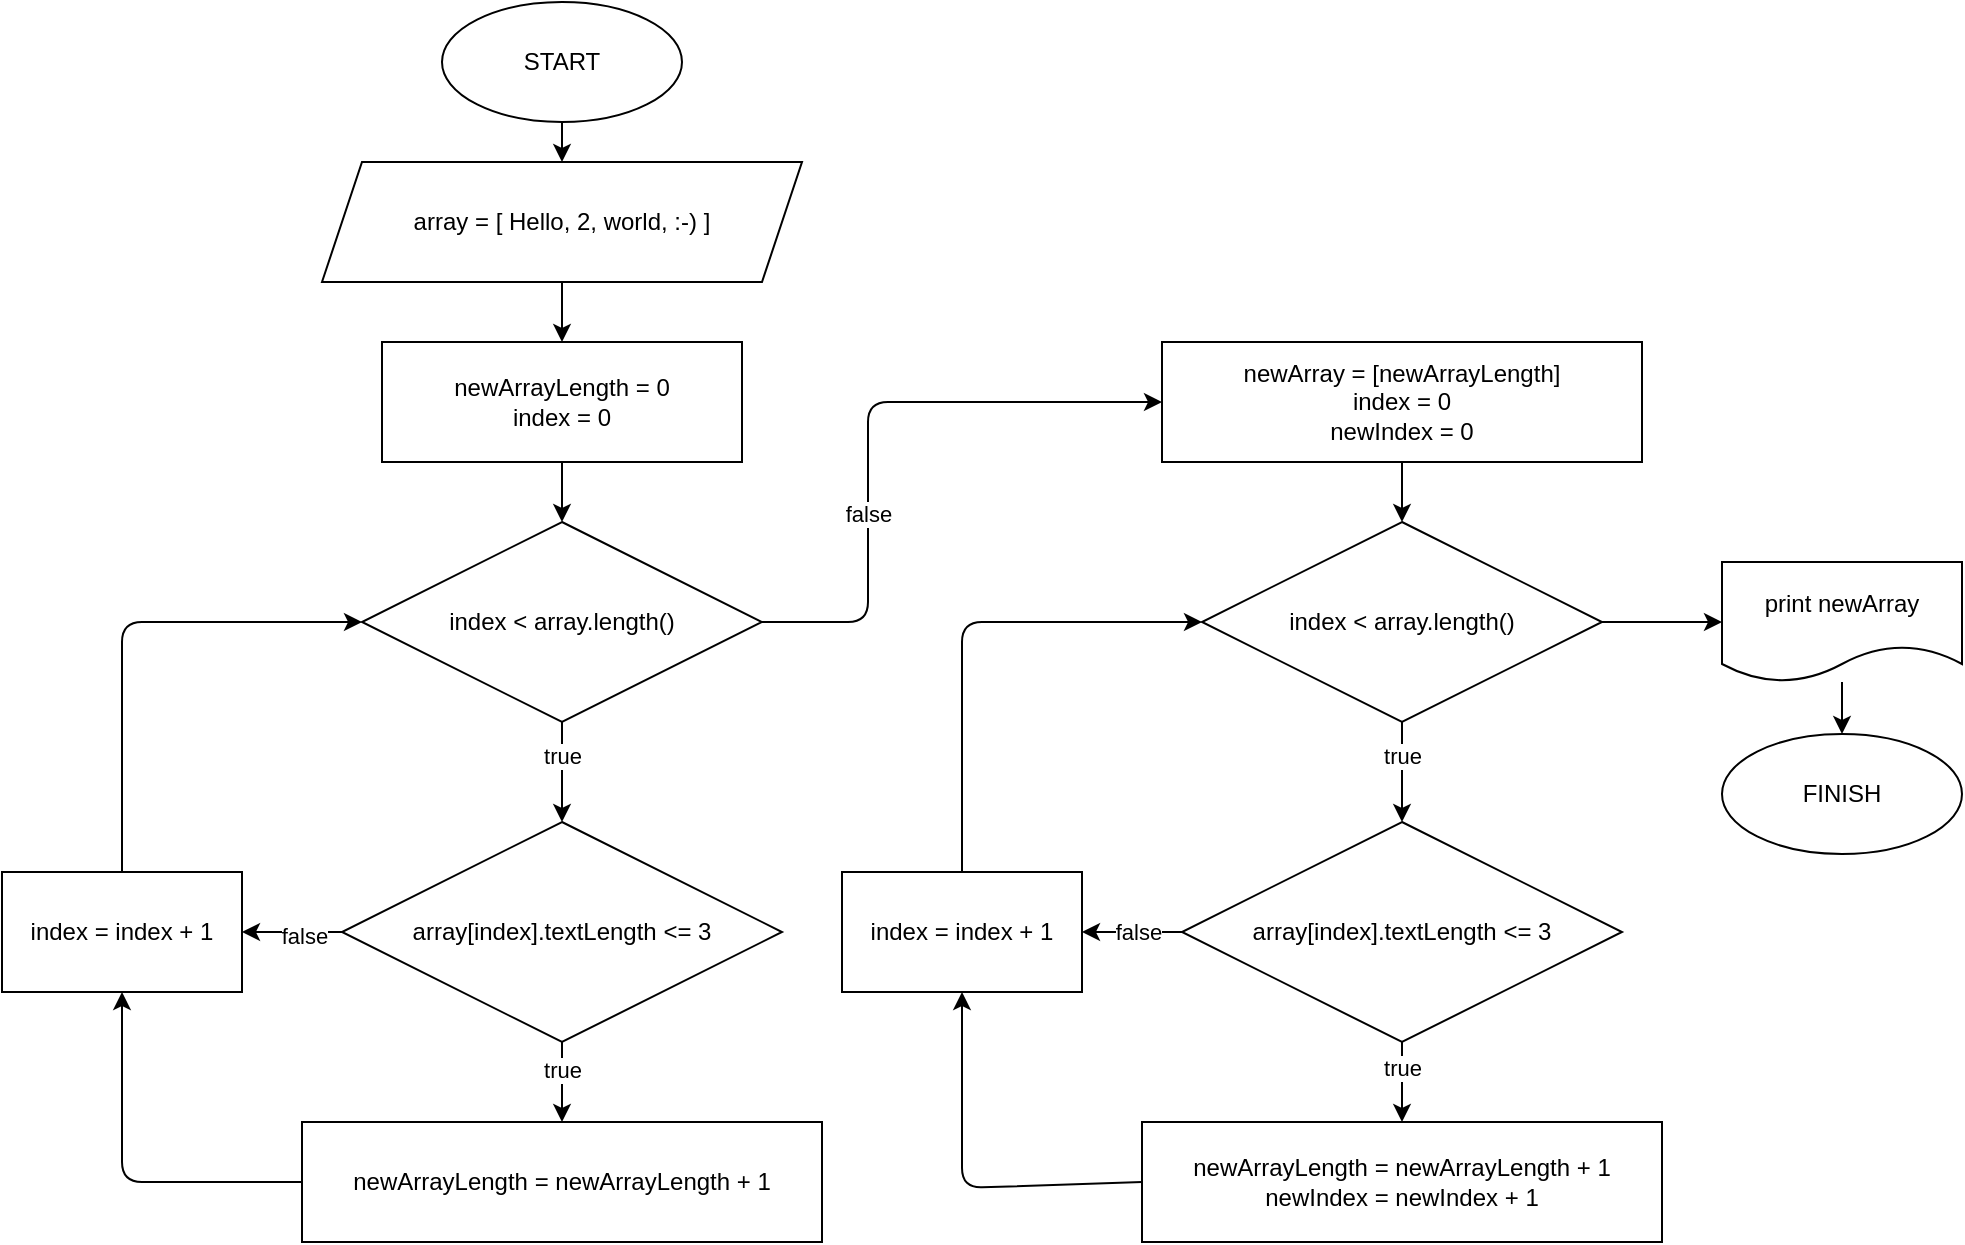 <mxfile>
    <diagram id="iGOZ2AfkWjS7ZoOoIpz2" name="Страница 1">
        <mxGraphModel dx="1314" dy="613" grid="0" gridSize="10" guides="1" tooltips="1" connect="1" arrows="1" fold="1" page="0" pageScale="1" pageWidth="827" pageHeight="1169" math="0" shadow="0">
            <root>
                <mxCell id="0"/>
                <mxCell id="1" parent="0"/>
                <mxCell id="7" value="" style="edgeStyle=none;html=1;" edge="1" parent="1" source="3" target="6">
                    <mxGeometry relative="1" as="geometry"/>
                </mxCell>
                <mxCell id="3" value="START" style="ellipse;whiteSpace=wrap;html=1;" vertex="1" parent="1">
                    <mxGeometry x="568" y="75" width="120" height="60" as="geometry"/>
                </mxCell>
                <mxCell id="9" value="" style="edgeStyle=none;html=1;" edge="1" parent="1" source="6" target="8">
                    <mxGeometry relative="1" as="geometry"/>
                </mxCell>
                <mxCell id="6" value="array = [ Hello, 2, world, :-) ]" style="shape=parallelogram;perimeter=parallelogramPerimeter;whiteSpace=wrap;html=1;fixedSize=1;" vertex="1" parent="1">
                    <mxGeometry x="508" y="155" width="240" height="60" as="geometry"/>
                </mxCell>
                <mxCell id="11" value="" style="edgeStyle=none;html=1;" edge="1" parent="1" source="8" target="10">
                    <mxGeometry relative="1" as="geometry"/>
                </mxCell>
                <mxCell id="8" value="newArrayLength = 0&lt;br&gt;index = 0" style="whiteSpace=wrap;html=1;" vertex="1" parent="1">
                    <mxGeometry x="538" y="245" width="180" height="60" as="geometry"/>
                </mxCell>
                <mxCell id="13" value="" style="edgeStyle=none;html=1;" edge="1" parent="1" source="10" target="12">
                    <mxGeometry relative="1" as="geometry"/>
                </mxCell>
                <mxCell id="14" value="true" style="edgeLabel;html=1;align=center;verticalAlign=middle;resizable=0;points=[];" vertex="1" connectable="0" parent="13">
                    <mxGeometry x="-0.314" relative="1" as="geometry">
                        <mxPoint as="offset"/>
                    </mxGeometry>
                </mxCell>
                <mxCell id="24" value="" style="edgeStyle=none;html=1;exitX=1;exitY=0.5;exitDx=0;exitDy=0;entryX=0;entryY=0.5;entryDx=0;entryDy=0;" edge="1" parent="1" source="10" target="23">
                    <mxGeometry relative="1" as="geometry">
                        <Array as="points">
                            <mxPoint x="781" y="385"/>
                            <mxPoint x="781" y="275"/>
                        </Array>
                    </mxGeometry>
                </mxCell>
                <mxCell id="25" value="false" style="edgeLabel;html=1;align=center;verticalAlign=middle;resizable=0;points=[];" vertex="1" connectable="0" parent="24">
                    <mxGeometry x="-0.308" relative="1" as="geometry">
                        <mxPoint as="offset"/>
                    </mxGeometry>
                </mxCell>
                <mxCell id="10" value="index &amp;lt; array.length()" style="rhombus;whiteSpace=wrap;html=1;" vertex="1" parent="1">
                    <mxGeometry x="528" y="335" width="200" height="100" as="geometry"/>
                </mxCell>
                <mxCell id="16" value="" style="edgeStyle=none;html=1;" edge="1" parent="1" source="12" target="15">
                    <mxGeometry relative="1" as="geometry"/>
                </mxCell>
                <mxCell id="17" value="true" style="edgeLabel;html=1;align=center;verticalAlign=middle;resizable=0;points=[];" vertex="1" connectable="0" parent="16">
                    <mxGeometry x="-0.3" relative="1" as="geometry">
                        <mxPoint as="offset"/>
                    </mxGeometry>
                </mxCell>
                <mxCell id="19" value="" style="edgeStyle=none;html=1;" edge="1" parent="1" source="12" target="18">
                    <mxGeometry relative="1" as="geometry"/>
                </mxCell>
                <mxCell id="20" value="false" style="edgeLabel;html=1;align=center;verticalAlign=middle;resizable=0;points=[];" vertex="1" connectable="0" parent="19">
                    <mxGeometry x="-0.215" y="2" relative="1" as="geometry">
                        <mxPoint as="offset"/>
                    </mxGeometry>
                </mxCell>
                <mxCell id="12" value="array[index].textLength &amp;lt;= 3" style="rhombus;whiteSpace=wrap;html=1;" vertex="1" parent="1">
                    <mxGeometry x="518" y="485" width="220" height="110" as="geometry"/>
                </mxCell>
                <mxCell id="22" style="edgeStyle=none;html=1;exitX=0;exitY=0.5;exitDx=0;exitDy=0;entryX=0.5;entryY=1;entryDx=0;entryDy=0;" edge="1" parent="1" source="15" target="18">
                    <mxGeometry relative="1" as="geometry">
                        <Array as="points">
                            <mxPoint x="408" y="665"/>
                        </Array>
                    </mxGeometry>
                </mxCell>
                <mxCell id="15" value="newArrayLength = newArrayLength + 1" style="whiteSpace=wrap;html=1;" vertex="1" parent="1">
                    <mxGeometry x="498" y="635" width="260" height="60" as="geometry"/>
                </mxCell>
                <mxCell id="21" style="edgeStyle=none;html=1;entryX=0;entryY=0.5;entryDx=0;entryDy=0;" edge="1" parent="1" source="18" target="10">
                    <mxGeometry relative="1" as="geometry">
                        <Array as="points">
                            <mxPoint x="408" y="385"/>
                        </Array>
                    </mxGeometry>
                </mxCell>
                <mxCell id="18" value="index = index + 1" style="whiteSpace=wrap;html=1;" vertex="1" parent="1">
                    <mxGeometry x="348" y="510" width="120" height="60" as="geometry"/>
                </mxCell>
                <mxCell id="28" style="edgeStyle=none;html=1;exitX=0.5;exitY=1;exitDx=0;exitDy=0;entryX=0.5;entryY=0;entryDx=0;entryDy=0;" edge="1" parent="1" source="23" target="26">
                    <mxGeometry relative="1" as="geometry"/>
                </mxCell>
                <mxCell id="23" value="newArray = [newArrayLength]&lt;br&gt;index = 0&lt;br&gt;newIndex = 0" style="whiteSpace=wrap;html=1;" vertex="1" parent="1">
                    <mxGeometry x="928" y="245" width="240" height="60" as="geometry"/>
                </mxCell>
                <mxCell id="29" style="edgeStyle=none;html=1;exitX=0.5;exitY=1;exitDx=0;exitDy=0;entryX=0.5;entryY=0;entryDx=0;entryDy=0;" edge="1" parent="1" source="26" target="27">
                    <mxGeometry relative="1" as="geometry"/>
                </mxCell>
                <mxCell id="30" value="true" style="edgeLabel;html=1;align=center;verticalAlign=middle;resizable=0;points=[];" vertex="1" connectable="0" parent="29">
                    <mxGeometry x="-0.34" relative="1" as="geometry">
                        <mxPoint as="offset"/>
                    </mxGeometry>
                </mxCell>
                <mxCell id="40" value="" style="edgeStyle=none;html=1;" edge="1" parent="1" source="26" target="39">
                    <mxGeometry relative="1" as="geometry"/>
                </mxCell>
                <mxCell id="26" value="index &amp;lt; array.length()" style="rhombus;whiteSpace=wrap;html=1;" vertex="1" parent="1">
                    <mxGeometry x="948" y="335" width="200" height="100" as="geometry"/>
                </mxCell>
                <mxCell id="32" value="" style="edgeStyle=none;html=1;" edge="1" parent="1" source="27" target="31">
                    <mxGeometry relative="1" as="geometry"/>
                </mxCell>
                <mxCell id="33" value="false" style="edgeLabel;html=1;align=center;verticalAlign=middle;resizable=0;points=[];" vertex="1" connectable="0" parent="32">
                    <mxGeometry x="-0.094" relative="1" as="geometry">
                        <mxPoint as="offset"/>
                    </mxGeometry>
                </mxCell>
                <mxCell id="37" style="edgeStyle=none;html=1;exitX=0.5;exitY=1;exitDx=0;exitDy=0;entryX=0.5;entryY=0;entryDx=0;entryDy=0;" edge="1" parent="1" source="27" target="35">
                    <mxGeometry relative="1" as="geometry"/>
                </mxCell>
                <mxCell id="38" value="true" style="edgeLabel;html=1;align=center;verticalAlign=middle;resizable=0;points=[];" vertex="1" connectable="0" parent="37">
                    <mxGeometry x="-0.36" relative="1" as="geometry">
                        <mxPoint as="offset"/>
                    </mxGeometry>
                </mxCell>
                <mxCell id="27" value="array[index].textLength &amp;lt;= 3" style="rhombus;whiteSpace=wrap;html=1;" vertex="1" parent="1">
                    <mxGeometry x="938" y="485" width="220" height="110" as="geometry"/>
                </mxCell>
                <mxCell id="34" style="edgeStyle=none;html=1;exitX=0.5;exitY=0;exitDx=0;exitDy=0;entryX=0;entryY=0.5;entryDx=0;entryDy=0;" edge="1" parent="1" source="31" target="26">
                    <mxGeometry relative="1" as="geometry">
                        <Array as="points">
                            <mxPoint x="828" y="385"/>
                        </Array>
                    </mxGeometry>
                </mxCell>
                <mxCell id="31" value="index = index + 1" style="whiteSpace=wrap;html=1;" vertex="1" parent="1">
                    <mxGeometry x="768" y="510" width="120" height="60" as="geometry"/>
                </mxCell>
                <mxCell id="36" style="edgeStyle=none;html=1;exitX=0;exitY=0.5;exitDx=0;exitDy=0;entryX=0.5;entryY=1;entryDx=0;entryDy=0;" edge="1" parent="1" source="35" target="31">
                    <mxGeometry relative="1" as="geometry">
                        <Array as="points">
                            <mxPoint x="828" y="668"/>
                        </Array>
                    </mxGeometry>
                </mxCell>
                <mxCell id="35" value="newArrayLength = newArrayLength + 1&lt;br&gt;newIndex = newIndex + 1" style="whiteSpace=wrap;html=1;" vertex="1" parent="1">
                    <mxGeometry x="918" y="635" width="260" height="60" as="geometry"/>
                </mxCell>
                <mxCell id="42" value="" style="edgeStyle=none;html=1;" edge="1" parent="1" source="39" target="41">
                    <mxGeometry relative="1" as="geometry"/>
                </mxCell>
                <mxCell id="39" value="print newArray" style="shape=document;whiteSpace=wrap;html=1;boundedLbl=1;" vertex="1" parent="1">
                    <mxGeometry x="1208" y="355" width="120" height="60" as="geometry"/>
                </mxCell>
                <mxCell id="41" value="FINISH" style="ellipse;whiteSpace=wrap;html=1;" vertex="1" parent="1">
                    <mxGeometry x="1208" y="441" width="120" height="60" as="geometry"/>
                </mxCell>
            </root>
        </mxGraphModel>
    </diagram>
</mxfile>